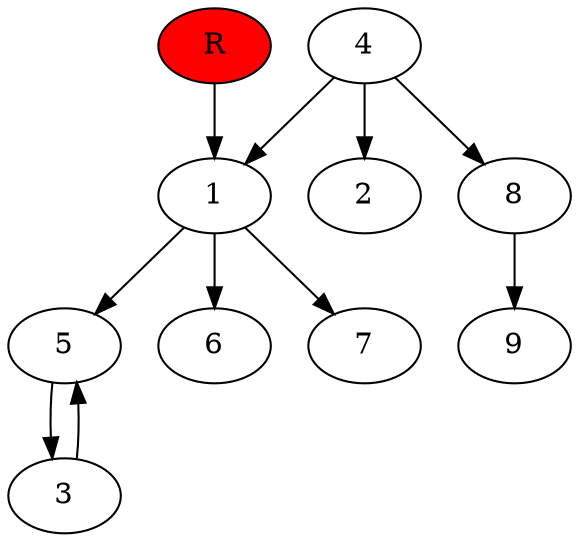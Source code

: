 digraph prb18152 {
	1
	2
	3
	4
	5
	6
	7
	8
	R [fillcolor="#ff0000" style=filled]
	1 -> 5
	1 -> 6
	1 -> 7
	3 -> 5
	4 -> 1
	4 -> 2
	4 -> 8
	5 -> 3
	8 -> 9
	R -> 1
}
